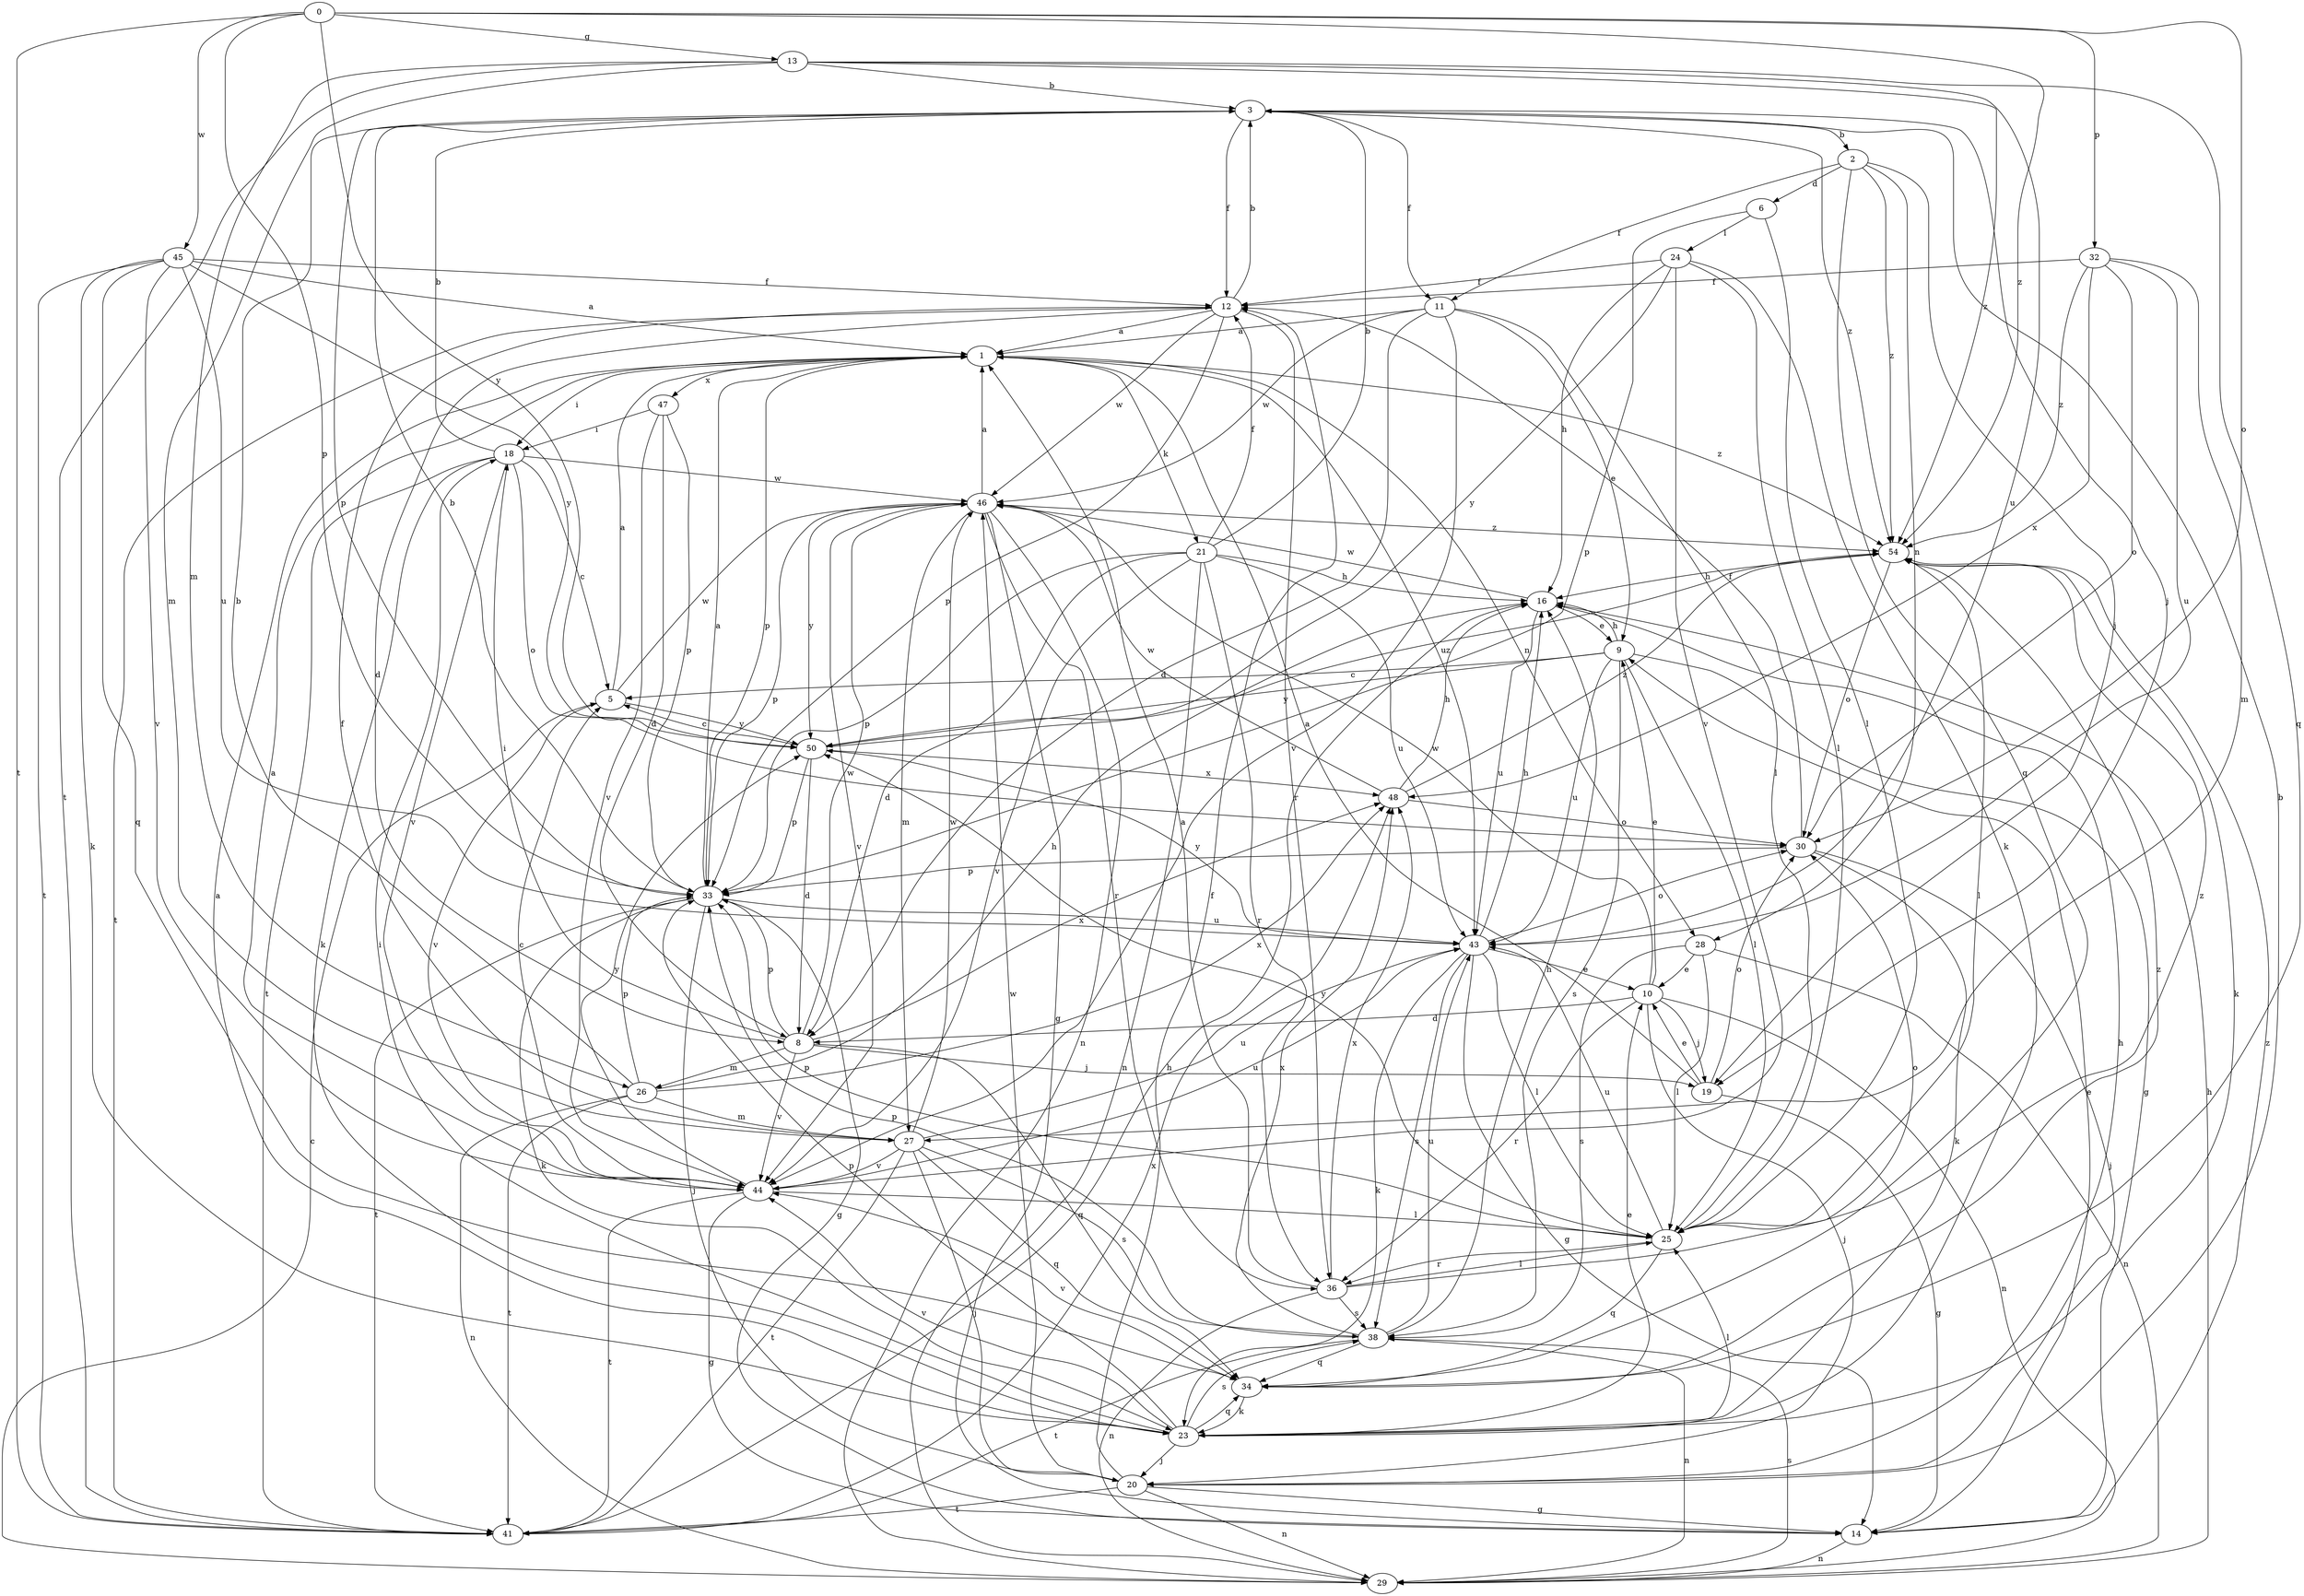 strict digraph  {
0;
1;
2;
3;
5;
6;
8;
9;
10;
11;
12;
13;
14;
16;
18;
19;
20;
21;
23;
24;
25;
26;
27;
28;
29;
30;
32;
33;
34;
36;
38;
41;
43;
44;
45;
46;
47;
48;
50;
54;
0 -> 13  [label=g];
0 -> 30  [label=o];
0 -> 32  [label=p];
0 -> 33  [label=p];
0 -> 41  [label=t];
0 -> 45  [label=w];
0 -> 50  [label=y];
0 -> 54  [label=z];
1 -> 18  [label=i];
1 -> 21  [label=k];
1 -> 28  [label=n];
1 -> 33  [label=p];
1 -> 43  [label=u];
1 -> 47  [label=x];
1 -> 54  [label=z];
2 -> 6  [label=d];
2 -> 11  [label=f];
2 -> 19  [label=j];
2 -> 28  [label=n];
2 -> 34  [label=q];
2 -> 54  [label=z];
3 -> 2  [label=b];
3 -> 11  [label=f];
3 -> 12  [label=f];
3 -> 19  [label=j];
3 -> 33  [label=p];
3 -> 54  [label=z];
5 -> 1  [label=a];
5 -> 44  [label=v];
5 -> 46  [label=w];
5 -> 50  [label=y];
6 -> 24  [label=l];
6 -> 25  [label=l];
6 -> 33  [label=p];
8 -> 18  [label=i];
8 -> 19  [label=j];
8 -> 26  [label=m];
8 -> 33  [label=p];
8 -> 34  [label=q];
8 -> 44  [label=v];
8 -> 46  [label=w];
8 -> 48  [label=x];
9 -> 5  [label=c];
9 -> 14  [label=g];
9 -> 16  [label=h];
9 -> 25  [label=l];
9 -> 38  [label=s];
9 -> 43  [label=u];
9 -> 50  [label=y];
10 -> 8  [label=d];
10 -> 9  [label=e];
10 -> 19  [label=j];
10 -> 20  [label=j];
10 -> 29  [label=n];
10 -> 36  [label=r];
10 -> 46  [label=w];
11 -> 1  [label=a];
11 -> 8  [label=d];
11 -> 9  [label=e];
11 -> 25  [label=l];
11 -> 44  [label=v];
11 -> 46  [label=w];
12 -> 1  [label=a];
12 -> 3  [label=b];
12 -> 8  [label=d];
12 -> 33  [label=p];
12 -> 36  [label=r];
12 -> 41  [label=t];
12 -> 46  [label=w];
13 -> 3  [label=b];
13 -> 26  [label=m];
13 -> 27  [label=m];
13 -> 34  [label=q];
13 -> 41  [label=t];
13 -> 43  [label=u];
13 -> 54  [label=z];
14 -> 9  [label=e];
14 -> 29  [label=n];
14 -> 54  [label=z];
16 -> 9  [label=e];
16 -> 43  [label=u];
16 -> 46  [label=w];
18 -> 3  [label=b];
18 -> 5  [label=c];
18 -> 23  [label=k];
18 -> 30  [label=o];
18 -> 41  [label=t];
18 -> 44  [label=v];
18 -> 46  [label=w];
19 -> 1  [label=a];
19 -> 10  [label=e];
19 -> 14  [label=g];
19 -> 30  [label=o];
20 -> 3  [label=b];
20 -> 12  [label=f];
20 -> 14  [label=g];
20 -> 16  [label=h];
20 -> 29  [label=n];
20 -> 41  [label=t];
20 -> 46  [label=w];
21 -> 3  [label=b];
21 -> 8  [label=d];
21 -> 12  [label=f];
21 -> 16  [label=h];
21 -> 29  [label=n];
21 -> 33  [label=p];
21 -> 36  [label=r];
21 -> 43  [label=u];
21 -> 44  [label=v];
23 -> 1  [label=a];
23 -> 10  [label=e];
23 -> 18  [label=i];
23 -> 20  [label=j];
23 -> 25  [label=l];
23 -> 33  [label=p];
23 -> 34  [label=q];
23 -> 38  [label=s];
23 -> 44  [label=v];
24 -> 12  [label=f];
24 -> 16  [label=h];
24 -> 23  [label=k];
24 -> 25  [label=l];
24 -> 44  [label=v];
24 -> 50  [label=y];
25 -> 33  [label=p];
25 -> 34  [label=q];
25 -> 36  [label=r];
25 -> 43  [label=u];
25 -> 50  [label=y];
25 -> 54  [label=z];
26 -> 3  [label=b];
26 -> 16  [label=h];
26 -> 27  [label=m];
26 -> 29  [label=n];
26 -> 33  [label=p];
26 -> 41  [label=t];
26 -> 48  [label=x];
27 -> 12  [label=f];
27 -> 20  [label=j];
27 -> 34  [label=q];
27 -> 38  [label=s];
27 -> 41  [label=t];
27 -> 43  [label=u];
27 -> 44  [label=v];
27 -> 46  [label=w];
28 -> 10  [label=e];
28 -> 25  [label=l];
28 -> 29  [label=n];
28 -> 38  [label=s];
29 -> 5  [label=c];
29 -> 16  [label=h];
29 -> 38  [label=s];
30 -> 12  [label=f];
30 -> 20  [label=j];
30 -> 23  [label=k];
30 -> 33  [label=p];
32 -> 12  [label=f];
32 -> 27  [label=m];
32 -> 30  [label=o];
32 -> 43  [label=u];
32 -> 48  [label=x];
32 -> 54  [label=z];
33 -> 1  [label=a];
33 -> 3  [label=b];
33 -> 14  [label=g];
33 -> 20  [label=j];
33 -> 23  [label=k];
33 -> 41  [label=t];
33 -> 43  [label=u];
34 -> 23  [label=k];
34 -> 44  [label=v];
34 -> 54  [label=z];
36 -> 1  [label=a];
36 -> 25  [label=l];
36 -> 29  [label=n];
36 -> 30  [label=o];
36 -> 38  [label=s];
36 -> 48  [label=x];
38 -> 16  [label=h];
38 -> 29  [label=n];
38 -> 33  [label=p];
38 -> 34  [label=q];
38 -> 41  [label=t];
38 -> 43  [label=u];
38 -> 48  [label=x];
41 -> 16  [label=h];
41 -> 48  [label=x];
43 -> 10  [label=e];
43 -> 14  [label=g];
43 -> 16  [label=h];
43 -> 23  [label=k];
43 -> 25  [label=l];
43 -> 30  [label=o];
43 -> 38  [label=s];
43 -> 50  [label=y];
44 -> 1  [label=a];
44 -> 5  [label=c];
44 -> 14  [label=g];
44 -> 25  [label=l];
44 -> 41  [label=t];
44 -> 43  [label=u];
44 -> 50  [label=y];
45 -> 1  [label=a];
45 -> 12  [label=f];
45 -> 23  [label=k];
45 -> 34  [label=q];
45 -> 41  [label=t];
45 -> 43  [label=u];
45 -> 44  [label=v];
45 -> 50  [label=y];
46 -> 1  [label=a];
46 -> 14  [label=g];
46 -> 27  [label=m];
46 -> 29  [label=n];
46 -> 33  [label=p];
46 -> 36  [label=r];
46 -> 44  [label=v];
46 -> 50  [label=y];
46 -> 54  [label=z];
47 -> 8  [label=d];
47 -> 18  [label=i];
47 -> 33  [label=p];
47 -> 44  [label=v];
48 -> 16  [label=h];
48 -> 30  [label=o];
48 -> 46  [label=w];
48 -> 54  [label=z];
50 -> 5  [label=c];
50 -> 8  [label=d];
50 -> 33  [label=p];
50 -> 48  [label=x];
50 -> 54  [label=z];
54 -> 16  [label=h];
54 -> 23  [label=k];
54 -> 25  [label=l];
54 -> 30  [label=o];
}

